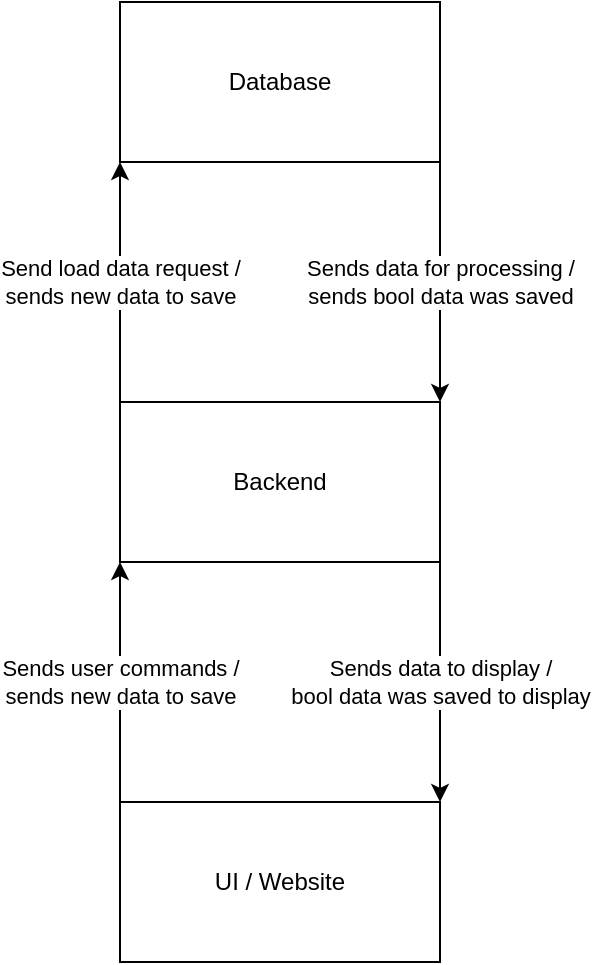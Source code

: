 <mxfile version="24.7.3" type="device">
  <diagram name="Seite-1" id="i3f0pkjjdX822sAOpVpW">
    <mxGraphModel dx="1393" dy="758" grid="1" gridSize="10" guides="1" tooltips="1" connect="1" arrows="1" fold="1" page="1" pageScale="1" pageWidth="827" pageHeight="1169" math="0" shadow="0">
      <root>
        <mxCell id="0" />
        <mxCell id="1" parent="0" />
        <mxCell id="BMemmID9J18MKPpSDB7M-4" value="Sends user commands /&lt;div&gt;sends new data to save&lt;/div&gt;" style="edgeStyle=orthogonalEdgeStyle;rounded=0;orthogonalLoop=1;jettySize=auto;html=1;exitX=0;exitY=0;exitDx=0;exitDy=0;entryX=0;entryY=1;entryDx=0;entryDy=0;" edge="1" parent="1" source="BMemmID9J18MKPpSDB7M-1" target="BMemmID9J18MKPpSDB7M-3">
          <mxGeometry relative="1" as="geometry" />
        </mxCell>
        <mxCell id="BMemmID9J18MKPpSDB7M-1" value="UI / Website" style="rounded=0;whiteSpace=wrap;html=1;" vertex="1" parent="1">
          <mxGeometry x="80" y="440" width="160" height="80" as="geometry" />
        </mxCell>
        <mxCell id="BMemmID9J18MKPpSDB7M-7" value="Sends data for processing /&lt;div&gt;sends bool data was saved&lt;/div&gt;" style="edgeStyle=orthogonalEdgeStyle;rounded=0;orthogonalLoop=1;jettySize=auto;html=1;exitX=1;exitY=1;exitDx=0;exitDy=0;entryX=1;entryY=0;entryDx=0;entryDy=0;" edge="1" parent="1" source="BMemmID9J18MKPpSDB7M-2" target="BMemmID9J18MKPpSDB7M-3">
          <mxGeometry relative="1" as="geometry" />
        </mxCell>
        <mxCell id="BMemmID9J18MKPpSDB7M-2" value="Database" style="rounded=0;whiteSpace=wrap;html=1;" vertex="1" parent="1">
          <mxGeometry x="80" y="40" width="160" height="80" as="geometry" />
        </mxCell>
        <mxCell id="BMemmID9J18MKPpSDB7M-5" value="Sends data to display /&lt;div&gt;bool data was saved to display&lt;/div&gt;" style="edgeStyle=orthogonalEdgeStyle;rounded=0;orthogonalLoop=1;jettySize=auto;html=1;exitX=1;exitY=1;exitDx=0;exitDy=0;entryX=1;entryY=0;entryDx=0;entryDy=0;" edge="1" parent="1" source="BMemmID9J18MKPpSDB7M-3" target="BMemmID9J18MKPpSDB7M-1">
          <mxGeometry relative="1" as="geometry" />
        </mxCell>
        <mxCell id="BMemmID9J18MKPpSDB7M-6" value="Send load data request /&lt;div&gt;sends new data to save&lt;/div&gt;" style="edgeStyle=orthogonalEdgeStyle;rounded=0;orthogonalLoop=1;jettySize=auto;html=1;exitX=0;exitY=0;exitDx=0;exitDy=0;entryX=0;entryY=1;entryDx=0;entryDy=0;" edge="1" parent="1" source="BMemmID9J18MKPpSDB7M-3" target="BMemmID9J18MKPpSDB7M-2">
          <mxGeometry relative="1" as="geometry" />
        </mxCell>
        <mxCell id="BMemmID9J18MKPpSDB7M-3" value="Backend" style="rounded=0;whiteSpace=wrap;html=1;" vertex="1" parent="1">
          <mxGeometry x="80" y="240" width="160" height="80" as="geometry" />
        </mxCell>
      </root>
    </mxGraphModel>
  </diagram>
</mxfile>
